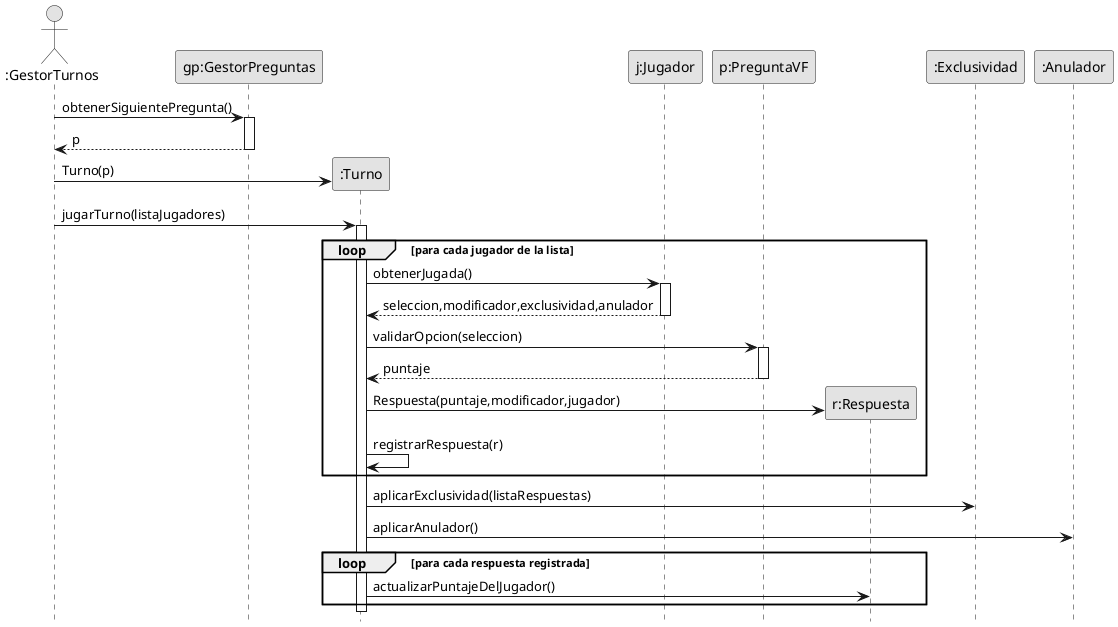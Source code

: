 @startuml secuenciaTentativo2
skinparam monochrome true
hide footbox
skinparam classAttributeIconSize 0


actor ":GestorTurnos" as g
participant "gp:GestorPreguntas" as gp
participant ":Turno" as t
participant "j:Jugador" as j
participant "p:PreguntaVF" as p
participant "r:Respuesta" as r
participant ":Exclusividad" as e
participant ":Anulador" as an

g -> gp:obtenerSiguientePregunta()
    activate gp
        g <-- gp: p
    deactivate gp

create t
g -> t: Turno(p)


g -> t: jugarTurno(listaJugadores)
activate t
loop para cada jugador de la lista
    t -> j: obtenerJugada()
    activate j
        t <-- j: seleccion,modificador,exclusividad,anulador
    deactivate j

    t -> p: validarOpcion(seleccion)
    activate p

        t <-- p: puntaje
    deactivate p
    create r
    t -> r: Respuesta(puntaje,modificador,jugador)
    t -> t: registrarRespuesta(r)

end

t -> e: aplicarExclusividad(listaRespuestas)

t -> an: aplicarAnulador()

loop para cada respuesta registrada
    t -> r: actualizarPuntajeDelJugador()
end

deactivate t
@enduml
